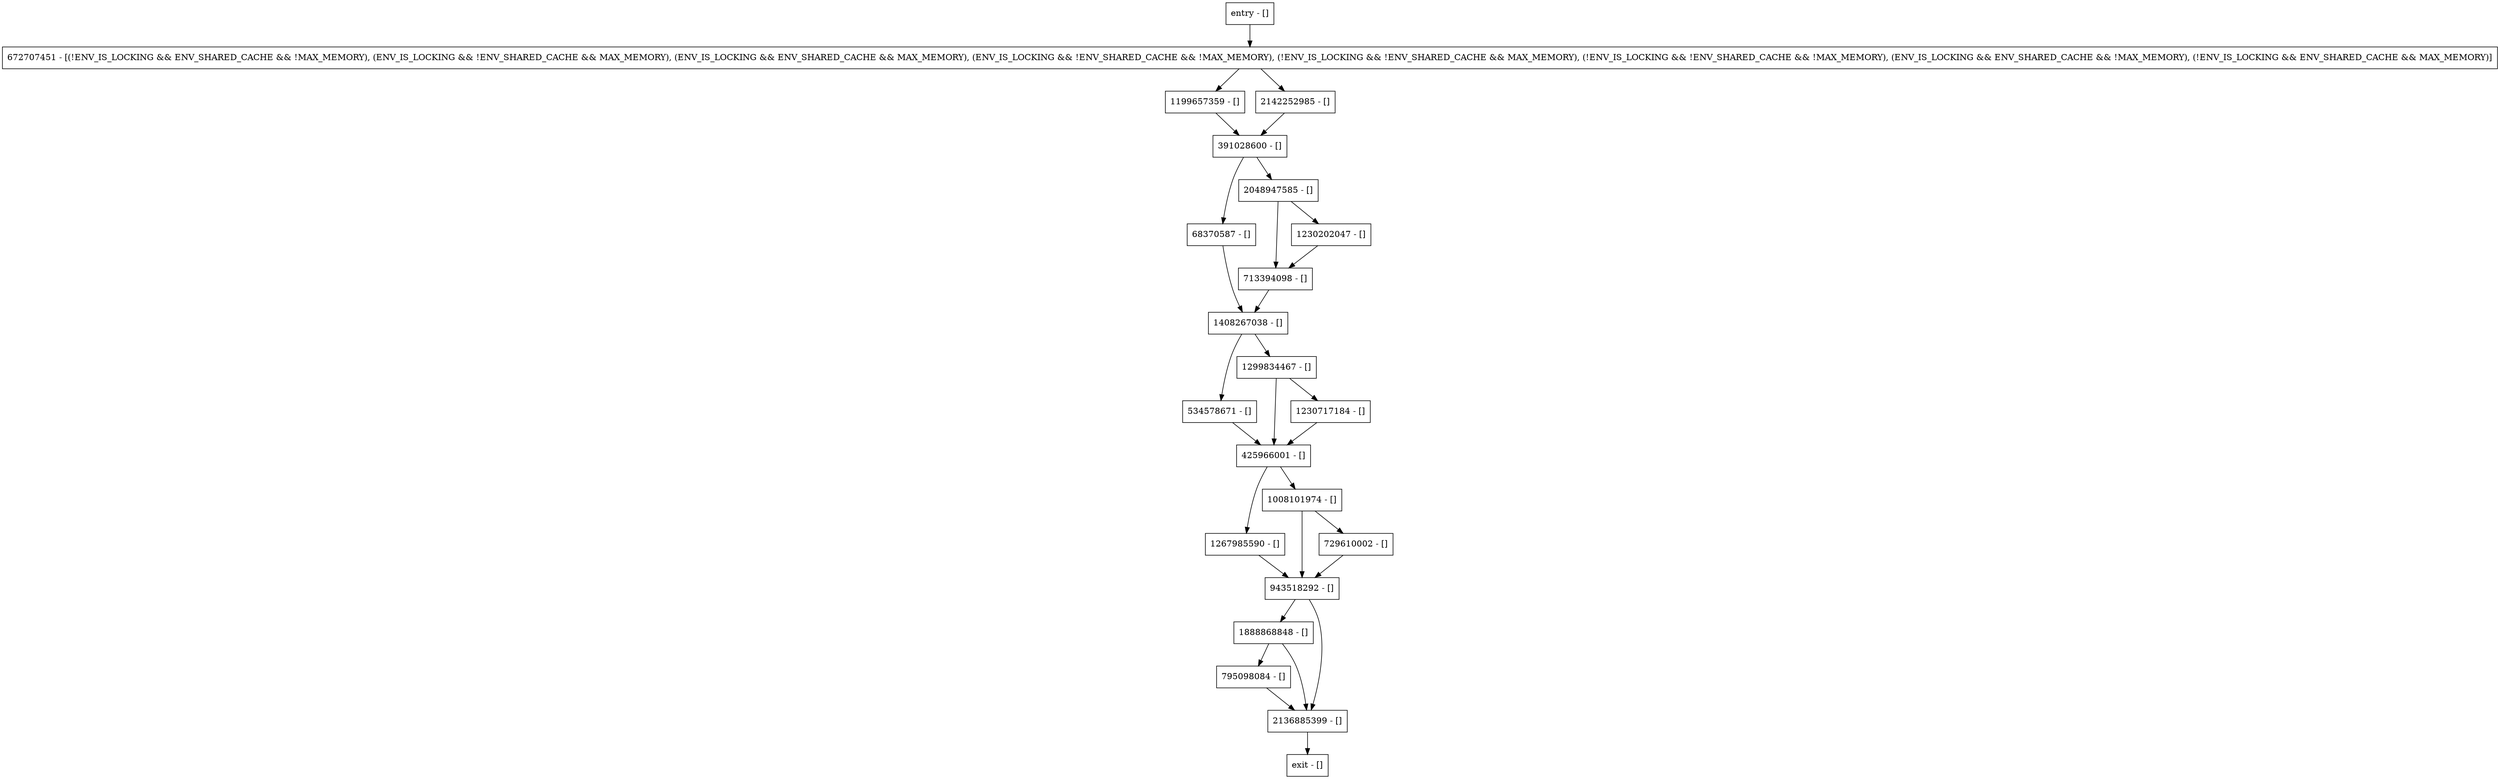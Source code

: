 digraph reset {
node [shape=record];
1888868848 [label="1888868848 - []"];
1408267038 [label="1408267038 - []"];
672707451 [label="672707451 - [(!ENV_IS_LOCKING && ENV_SHARED_CACHE && !MAX_MEMORY), (ENV_IS_LOCKING && !ENV_SHARED_CACHE && MAX_MEMORY), (ENV_IS_LOCKING && ENV_SHARED_CACHE && MAX_MEMORY), (ENV_IS_LOCKING && !ENV_SHARED_CACHE && !MAX_MEMORY), (!ENV_IS_LOCKING && !ENV_SHARED_CACHE && MAX_MEMORY), (!ENV_IS_LOCKING && !ENV_SHARED_CACHE && !MAX_MEMORY), (ENV_IS_LOCKING && ENV_SHARED_CACHE && !MAX_MEMORY), (!ENV_IS_LOCKING && ENV_SHARED_CACHE && MAX_MEMORY)]"];
1199657359 [label="1199657359 - []"];
68370587 [label="68370587 - []"];
1267985590 [label="1267985590 - []"];
534578671 [label="534578671 - []"];
425966001 [label="425966001 - []"];
entry [label="entry - []"];
exit [label="exit - []"];
391028600 [label="391028600 - []"];
943518292 [label="943518292 - []"];
1299834467 [label="1299834467 - []"];
1230717184 [label="1230717184 - []"];
713394098 [label="713394098 - []"];
795098084 [label="795098084 - []"];
2048947585 [label="2048947585 - []"];
1008101974 [label="1008101974 - []"];
729610002 [label="729610002 - []"];
2136885399 [label="2136885399 - []"];
1230202047 [label="1230202047 - []"];
2142252985 [label="2142252985 - []"];
entry;
exit;
1888868848 -> 795098084;
1888868848 -> 2136885399;
1408267038 -> 1299834467;
1408267038 -> 534578671;
672707451 -> 1199657359;
672707451 -> 2142252985;
1199657359 -> 391028600;
68370587 -> 1408267038;
1267985590 -> 943518292;
534578671 -> 425966001;
425966001 -> 1008101974;
425966001 -> 1267985590;
entry -> 672707451;
391028600 -> 2048947585;
391028600 -> 68370587;
943518292 -> 1888868848;
943518292 -> 2136885399;
1299834467 -> 1230717184;
1299834467 -> 425966001;
1230717184 -> 425966001;
713394098 -> 1408267038;
795098084 -> 2136885399;
2048947585 -> 713394098;
2048947585 -> 1230202047;
1008101974 -> 943518292;
1008101974 -> 729610002;
729610002 -> 943518292;
2136885399 -> exit;
1230202047 -> 713394098;
2142252985 -> 391028600;
}
